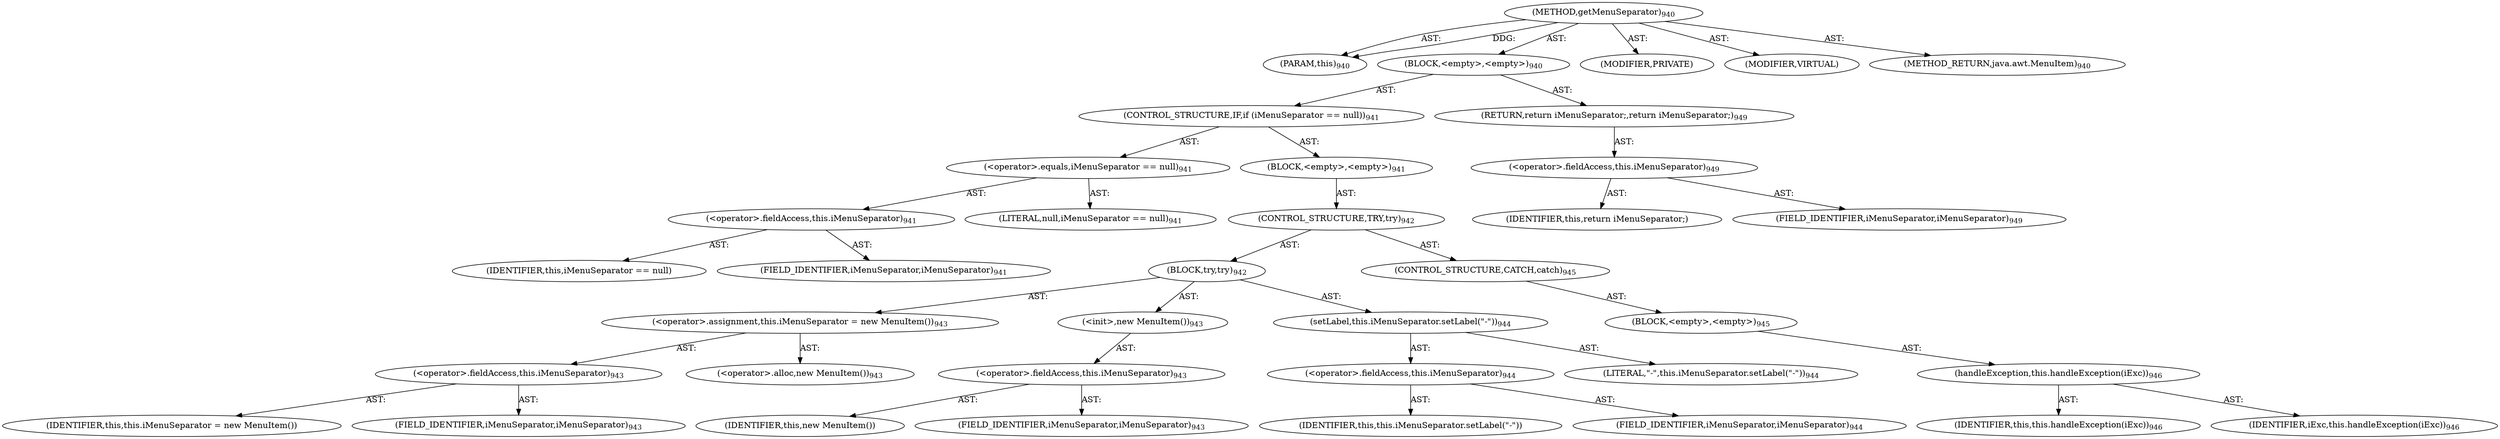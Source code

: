 digraph "getMenuSeparator" {  
"111669149747" [label = <(METHOD,getMenuSeparator)<SUB>940</SUB>> ]
"115964117032" [label = <(PARAM,this)<SUB>940</SUB>> ]
"25769803948" [label = <(BLOCK,&lt;empty&gt;,&lt;empty&gt;)<SUB>940</SUB>> ]
"47244640371" [label = <(CONTROL_STRUCTURE,IF,if (iMenuSeparator == null))<SUB>941</SUB>> ]
"30064772056" [label = <(&lt;operator&gt;.equals,iMenuSeparator == null)<SUB>941</SUB>> ]
"30064772057" [label = <(&lt;operator&gt;.fieldAccess,this.iMenuSeparator)<SUB>941</SUB>> ]
"68719477388" [label = <(IDENTIFIER,this,iMenuSeparator == null)> ]
"55834575197" [label = <(FIELD_IDENTIFIER,iMenuSeparator,iMenuSeparator)<SUB>941</SUB>> ]
"90194313427" [label = <(LITERAL,null,iMenuSeparator == null)<SUB>941</SUB>> ]
"25769803949" [label = <(BLOCK,&lt;empty&gt;,&lt;empty&gt;)<SUB>941</SUB>> ]
"47244640372" [label = <(CONTROL_STRUCTURE,TRY,try)<SUB>942</SUB>> ]
"25769803950" [label = <(BLOCK,try,try)<SUB>942</SUB>> ]
"30064772058" [label = <(&lt;operator&gt;.assignment,this.iMenuSeparator = new MenuItem())<SUB>943</SUB>> ]
"30064772059" [label = <(&lt;operator&gt;.fieldAccess,this.iMenuSeparator)<SUB>943</SUB>> ]
"68719477389" [label = <(IDENTIFIER,this,this.iMenuSeparator = new MenuItem())> ]
"55834575198" [label = <(FIELD_IDENTIFIER,iMenuSeparator,iMenuSeparator)<SUB>943</SUB>> ]
"30064772060" [label = <(&lt;operator&gt;.alloc,new MenuItem())<SUB>943</SUB>> ]
"30064772061" [label = <(&lt;init&gt;,new MenuItem())<SUB>943</SUB>> ]
"30064772062" [label = <(&lt;operator&gt;.fieldAccess,this.iMenuSeparator)<SUB>943</SUB>> ]
"68719477390" [label = <(IDENTIFIER,this,new MenuItem())> ]
"55834575199" [label = <(FIELD_IDENTIFIER,iMenuSeparator,iMenuSeparator)<SUB>943</SUB>> ]
"30064772063" [label = <(setLabel,this.iMenuSeparator.setLabel(&quot;-&quot;))<SUB>944</SUB>> ]
"30064772064" [label = <(&lt;operator&gt;.fieldAccess,this.iMenuSeparator)<SUB>944</SUB>> ]
"68719477391" [label = <(IDENTIFIER,this,this.iMenuSeparator.setLabel(&quot;-&quot;))> ]
"55834575200" [label = <(FIELD_IDENTIFIER,iMenuSeparator,iMenuSeparator)<SUB>944</SUB>> ]
"90194313428" [label = <(LITERAL,&quot;-&quot;,this.iMenuSeparator.setLabel(&quot;-&quot;))<SUB>944</SUB>> ]
"47244640373" [label = <(CONTROL_STRUCTURE,CATCH,catch)<SUB>945</SUB>> ]
"25769803951" [label = <(BLOCK,&lt;empty&gt;,&lt;empty&gt;)<SUB>945</SUB>> ]
"30064772065" [label = <(handleException,this.handleException(iExc))<SUB>946</SUB>> ]
"68719476889" [label = <(IDENTIFIER,this,this.handleException(iExc))<SUB>946</SUB>> ]
"68719477392" [label = <(IDENTIFIER,iExc,this.handleException(iExc))<SUB>946</SUB>> ]
"146028888087" [label = <(RETURN,return iMenuSeparator;,return iMenuSeparator;)<SUB>949</SUB>> ]
"30064772066" [label = <(&lt;operator&gt;.fieldAccess,this.iMenuSeparator)<SUB>949</SUB>> ]
"68719477393" [label = <(IDENTIFIER,this,return iMenuSeparator;)> ]
"55834575201" [label = <(FIELD_IDENTIFIER,iMenuSeparator,iMenuSeparator)<SUB>949</SUB>> ]
"133143986324" [label = <(MODIFIER,PRIVATE)> ]
"133143986325" [label = <(MODIFIER,VIRTUAL)> ]
"128849018931" [label = <(METHOD_RETURN,java.awt.MenuItem)<SUB>940</SUB>> ]
  "111669149747" -> "115964117032"  [ label = "AST: "] 
  "111669149747" -> "25769803948"  [ label = "AST: "] 
  "111669149747" -> "133143986324"  [ label = "AST: "] 
  "111669149747" -> "133143986325"  [ label = "AST: "] 
  "111669149747" -> "128849018931"  [ label = "AST: "] 
  "25769803948" -> "47244640371"  [ label = "AST: "] 
  "25769803948" -> "146028888087"  [ label = "AST: "] 
  "47244640371" -> "30064772056"  [ label = "AST: "] 
  "47244640371" -> "25769803949"  [ label = "AST: "] 
  "30064772056" -> "30064772057"  [ label = "AST: "] 
  "30064772056" -> "90194313427"  [ label = "AST: "] 
  "30064772057" -> "68719477388"  [ label = "AST: "] 
  "30064772057" -> "55834575197"  [ label = "AST: "] 
  "25769803949" -> "47244640372"  [ label = "AST: "] 
  "47244640372" -> "25769803950"  [ label = "AST: "] 
  "47244640372" -> "47244640373"  [ label = "AST: "] 
  "25769803950" -> "30064772058"  [ label = "AST: "] 
  "25769803950" -> "30064772061"  [ label = "AST: "] 
  "25769803950" -> "30064772063"  [ label = "AST: "] 
  "30064772058" -> "30064772059"  [ label = "AST: "] 
  "30064772058" -> "30064772060"  [ label = "AST: "] 
  "30064772059" -> "68719477389"  [ label = "AST: "] 
  "30064772059" -> "55834575198"  [ label = "AST: "] 
  "30064772061" -> "30064772062"  [ label = "AST: "] 
  "30064772062" -> "68719477390"  [ label = "AST: "] 
  "30064772062" -> "55834575199"  [ label = "AST: "] 
  "30064772063" -> "30064772064"  [ label = "AST: "] 
  "30064772063" -> "90194313428"  [ label = "AST: "] 
  "30064772064" -> "68719477391"  [ label = "AST: "] 
  "30064772064" -> "55834575200"  [ label = "AST: "] 
  "47244640373" -> "25769803951"  [ label = "AST: "] 
  "25769803951" -> "30064772065"  [ label = "AST: "] 
  "30064772065" -> "68719476889"  [ label = "AST: "] 
  "30064772065" -> "68719477392"  [ label = "AST: "] 
  "146028888087" -> "30064772066"  [ label = "AST: "] 
  "30064772066" -> "68719477393"  [ label = "AST: "] 
  "30064772066" -> "55834575201"  [ label = "AST: "] 
  "111669149747" -> "115964117032"  [ label = "DDG: "] 
}
